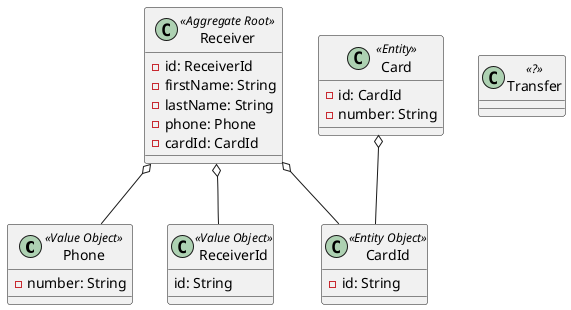 @startuml

class Phone <<Value Object>> {
    - number: String
}
class CardId <<Entity Object>> {
    - id: String
}
class Card << Entity >> {
    - id: CardId
    - number: String
}
Card o-- CardId

class ReceiverId <<Value Object>> {
    id: String
}
class Receiver <<Aggregate Root>> {
    - id: ReceiverId
    - firstName: String
    - lastName: String
    - phone: Phone
    - cardId: CardId
}
Receiver o-- ReceiverId
Receiver o-- Phone
Receiver o-- CardId

class Transfer <<?>>

@enduml